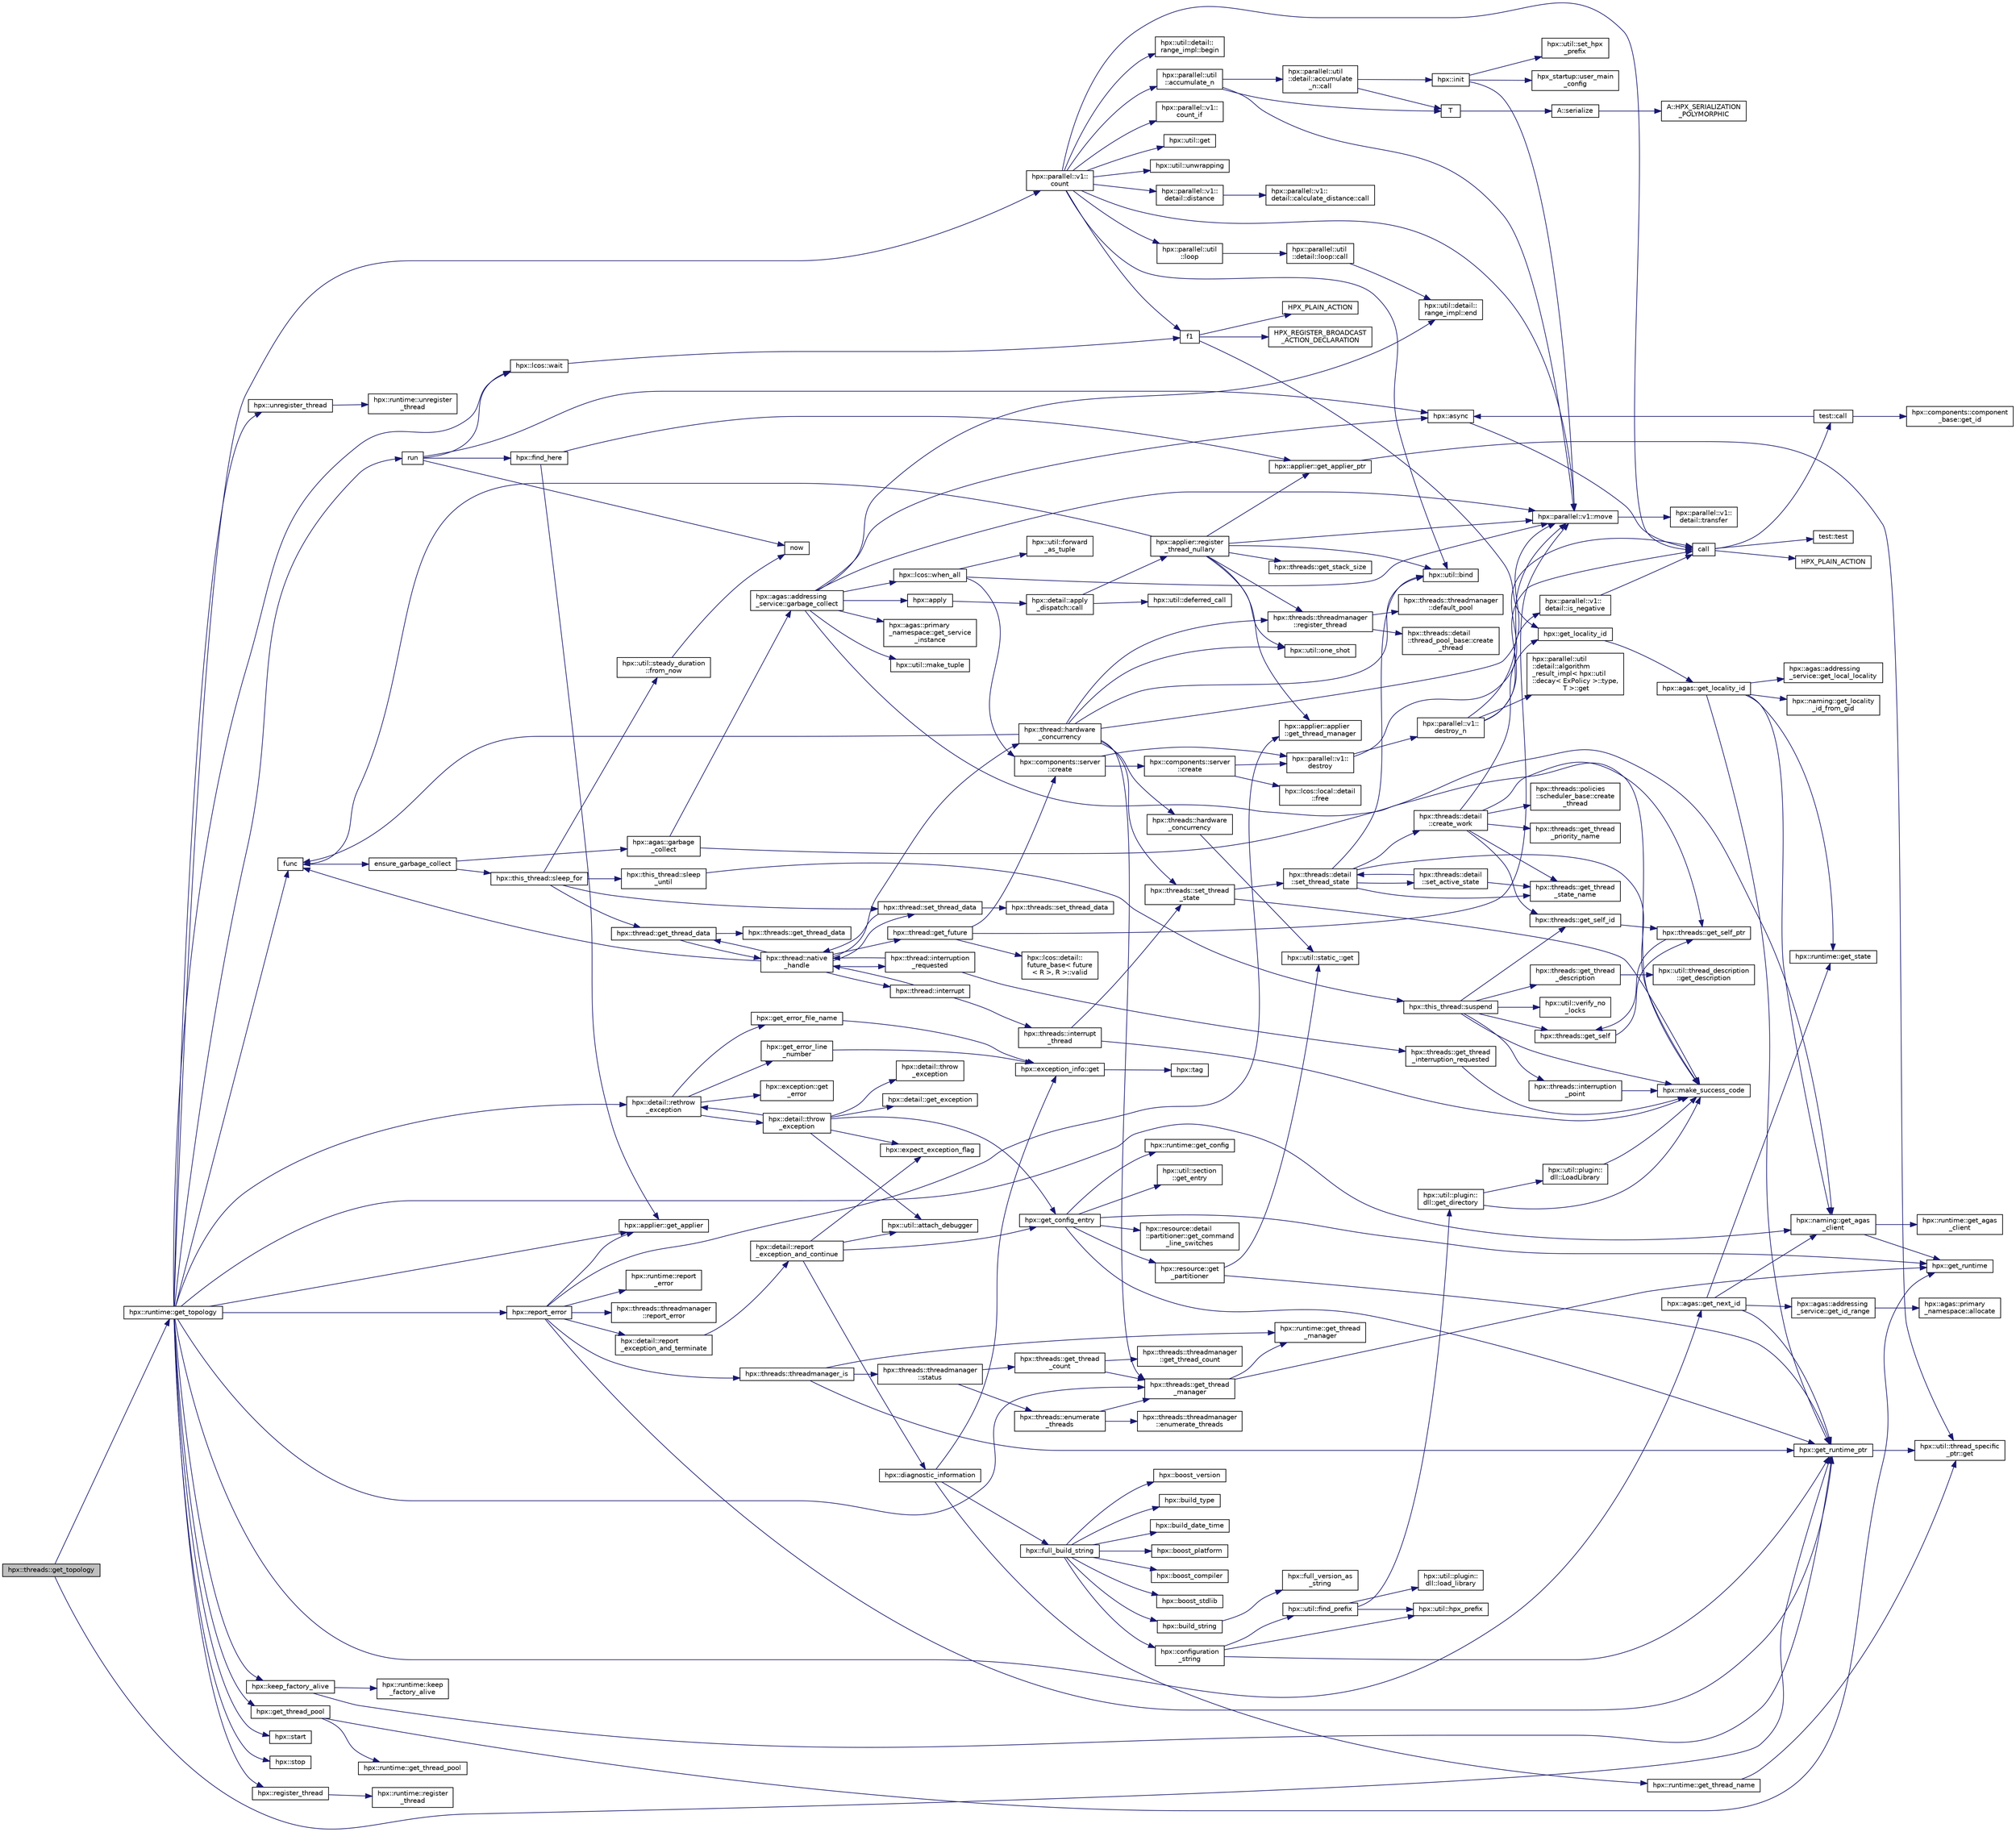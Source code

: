 digraph "hpx::threads::get_topology"
{
  edge [fontname="Helvetica",fontsize="10",labelfontname="Helvetica",labelfontsize="10"];
  node [fontname="Helvetica",fontsize="10",shape=record];
  rankdir="LR";
  Node7543 [label="hpx::threads::get_topology",height=0.2,width=0.4,color="black", fillcolor="grey75", style="filled", fontcolor="black"];
  Node7543 -> Node7544 [color="midnightblue",fontsize="10",style="solid",fontname="Helvetica"];
  Node7544 [label="hpx::get_runtime_ptr",height=0.2,width=0.4,color="black", fillcolor="white", style="filled",URL="$d8/d83/namespacehpx.html#af29daf2bb3e01b4d6495a1742b6cce64"];
  Node7544 -> Node7545 [color="midnightblue",fontsize="10",style="solid",fontname="Helvetica"];
  Node7545 [label="hpx::util::thread_specific\l_ptr::get",height=0.2,width=0.4,color="black", fillcolor="white", style="filled",URL="$d4/d4c/structhpx_1_1util_1_1thread__specific__ptr.html#a3b27d8520710478aa41d1f74206bdba9"];
  Node7543 -> Node7546 [color="midnightblue",fontsize="10",style="solid",fontname="Helvetica"];
  Node7546 [label="hpx::runtime::get_topology",height=0.2,width=0.4,color="black", fillcolor="white", style="filled",URL="$d0/d7b/classhpx_1_1runtime.html#aa55a57060c6d0c1ea5ce4e6ef818526e"];
  Node7546 -> Node7547 [color="midnightblue",fontsize="10",style="solid",fontname="Helvetica"];
  Node7547 [label="run",height=0.2,width=0.4,color="black", fillcolor="white", style="filled",URL="$df/d90/qt_8cpp.html#a7e15a887e130d217ac6841a6b3409c88"];
  Node7547 -> Node7548 [color="midnightblue",fontsize="10",style="solid",fontname="Helvetica"];
  Node7548 [label="hpx::async",height=0.2,width=0.4,color="black", fillcolor="white", style="filled",URL="$d8/d83/namespacehpx.html#acb7d8e37b73b823956ce144f9a57eaa4"];
  Node7548 -> Node7549 [color="midnightblue",fontsize="10",style="solid",fontname="Helvetica"];
  Node7549 [label="call",height=0.2,width=0.4,color="black", fillcolor="white", style="filled",URL="$d2/d67/promise__1620_8cpp.html#a58357f0b82bc761e1d0b9091ed563a70"];
  Node7549 -> Node7550 [color="midnightblue",fontsize="10",style="solid",fontname="Helvetica"];
  Node7550 [label="test::test",height=0.2,width=0.4,color="black", fillcolor="white", style="filled",URL="$d8/d89/structtest.html#ab42d5ece712d716b04cb3f686f297a26"];
  Node7549 -> Node7551 [color="midnightblue",fontsize="10",style="solid",fontname="Helvetica"];
  Node7551 [label="HPX_PLAIN_ACTION",height=0.2,width=0.4,color="black", fillcolor="white", style="filled",URL="$d2/d67/promise__1620_8cpp.html#ab96aab827a4b1fcaf66cfe0ba83fef23"];
  Node7549 -> Node7552 [color="midnightblue",fontsize="10",style="solid",fontname="Helvetica"];
  Node7552 [label="test::call",height=0.2,width=0.4,color="black", fillcolor="white", style="filled",URL="$d8/d89/structtest.html#aeb29e7ed6518b9426ccf1344c52620ae"];
  Node7552 -> Node7548 [color="midnightblue",fontsize="10",style="solid",fontname="Helvetica"];
  Node7552 -> Node7553 [color="midnightblue",fontsize="10",style="solid",fontname="Helvetica"];
  Node7553 [label="hpx::components::component\l_base::get_id",height=0.2,width=0.4,color="black", fillcolor="white", style="filled",URL="$d2/de6/classhpx_1_1components_1_1component__base.html#a4c8fd93514039bdf01c48d66d82b19cd"];
  Node7547 -> Node7554 [color="midnightblue",fontsize="10",style="solid",fontname="Helvetica"];
  Node7554 [label="hpx::find_here",height=0.2,width=0.4,color="black", fillcolor="white", style="filled",URL="$d8/d83/namespacehpx.html#af07c1b6e26bcdfb1138643a1a2133cf4",tooltip="Return the global id representing this locality. "];
  Node7554 -> Node7555 [color="midnightblue",fontsize="10",style="solid",fontname="Helvetica"];
  Node7555 [label="hpx::applier::get_applier_ptr",height=0.2,width=0.4,color="black", fillcolor="white", style="filled",URL="$d8/dcb/namespacehpx_1_1applier.html#a617483cf2b77ad3a0aa428ade7b35299"];
  Node7555 -> Node7545 [color="midnightblue",fontsize="10",style="solid",fontname="Helvetica"];
  Node7554 -> Node7556 [color="midnightblue",fontsize="10",style="solid",fontname="Helvetica"];
  Node7556 [label="hpx::applier::get_applier",height=0.2,width=0.4,color="black", fillcolor="white", style="filled",URL="$d8/dcb/namespacehpx_1_1applier.html#aba1147ab54a476403b37f20a39b1e239"];
  Node7547 -> Node7557 [color="midnightblue",fontsize="10",style="solid",fontname="Helvetica"];
  Node7557 [label="now",height=0.2,width=0.4,color="black", fillcolor="white", style="filled",URL="$de/db3/1d__stencil__1__omp_8cpp.html#a89e9667753dccfac455bd37a7a3a7b16"];
  Node7547 -> Node7558 [color="midnightblue",fontsize="10",style="solid",fontname="Helvetica"];
  Node7558 [label="hpx::lcos::wait",height=0.2,width=0.4,color="black", fillcolor="white", style="filled",URL="$d2/dc9/namespacehpx_1_1lcos.html#afff729d1ecad56e04dee234689931b12"];
  Node7558 -> Node7559 [color="midnightblue",fontsize="10",style="solid",fontname="Helvetica"];
  Node7559 [label="f1",height=0.2,width=0.4,color="black", fillcolor="white", style="filled",URL="$d8/d8b/broadcast_8cpp.html#a1751fbd41f2529b84514a9dbd767959a"];
  Node7559 -> Node7560 [color="midnightblue",fontsize="10",style="solid",fontname="Helvetica"];
  Node7560 [label="hpx::get_locality_id",height=0.2,width=0.4,color="black", fillcolor="white", style="filled",URL="$d8/d83/namespacehpx.html#a158d7c54a657bb364c1704033010697b",tooltip="Return the number of the locality this function is being called from. "];
  Node7560 -> Node7561 [color="midnightblue",fontsize="10",style="solid",fontname="Helvetica"];
  Node7561 [label="hpx::agas::get_locality_id",height=0.2,width=0.4,color="black", fillcolor="white", style="filled",URL="$dc/d54/namespacehpx_1_1agas.html#a491cc2ddecdf0f1a9129900caa6a4d3e"];
  Node7561 -> Node7544 [color="midnightblue",fontsize="10",style="solid",fontname="Helvetica"];
  Node7561 -> Node7562 [color="midnightblue",fontsize="10",style="solid",fontname="Helvetica"];
  Node7562 [label="hpx::runtime::get_state",height=0.2,width=0.4,color="black", fillcolor="white", style="filled",URL="$d0/d7b/classhpx_1_1runtime.html#ab405f80e060dac95d624520f38b0524c"];
  Node7561 -> Node7563 [color="midnightblue",fontsize="10",style="solid",fontname="Helvetica"];
  Node7563 [label="hpx::naming::get_agas\l_client",height=0.2,width=0.4,color="black", fillcolor="white", style="filled",URL="$d4/dc9/namespacehpx_1_1naming.html#a0408fffd5d34b620712a801b0ae3b032"];
  Node7563 -> Node7564 [color="midnightblue",fontsize="10",style="solid",fontname="Helvetica"];
  Node7564 [label="hpx::get_runtime",height=0.2,width=0.4,color="black", fillcolor="white", style="filled",URL="$d8/d83/namespacehpx.html#aef902cc6c7dd3b9fbadf34d1e850a070"];
  Node7563 -> Node7565 [color="midnightblue",fontsize="10",style="solid",fontname="Helvetica"];
  Node7565 [label="hpx::runtime::get_agas\l_client",height=0.2,width=0.4,color="black", fillcolor="white", style="filled",URL="$d0/d7b/classhpx_1_1runtime.html#aeb5dddd30d6b9861669af8ad44d1a96a"];
  Node7561 -> Node7566 [color="midnightblue",fontsize="10",style="solid",fontname="Helvetica"];
  Node7566 [label="hpx::agas::addressing\l_service::get_local_locality",height=0.2,width=0.4,color="black", fillcolor="white", style="filled",URL="$db/d58/structhpx_1_1agas_1_1addressing__service.html#ab52c19a37c2a7a006c6c15f90ad0539c"];
  Node7561 -> Node7567 [color="midnightblue",fontsize="10",style="solid",fontname="Helvetica"];
  Node7567 [label="hpx::naming::get_locality\l_id_from_gid",height=0.2,width=0.4,color="black", fillcolor="white", style="filled",URL="$d4/dc9/namespacehpx_1_1naming.html#a7fd43037784560bd04fda9b49e33529f"];
  Node7559 -> Node7568 [color="midnightblue",fontsize="10",style="solid",fontname="Helvetica"];
  Node7568 [label="HPX_PLAIN_ACTION",height=0.2,width=0.4,color="black", fillcolor="white", style="filled",URL="$d8/d8b/broadcast_8cpp.html#a19685a0394ce6a99351f7a679f6eeefc"];
  Node7559 -> Node7569 [color="midnightblue",fontsize="10",style="solid",fontname="Helvetica"];
  Node7569 [label="HPX_REGISTER_BROADCAST\l_ACTION_DECLARATION",height=0.2,width=0.4,color="black", fillcolor="white", style="filled",URL="$d7/d38/addressing__service_8cpp.html#a573d764d9cb34eec46a4bdffcf07875f"];
  Node7546 -> Node7570 [color="midnightblue",fontsize="10",style="solid",fontname="Helvetica"];
  Node7570 [label="func",height=0.2,width=0.4,color="black", fillcolor="white", style="filled",URL="$d8/dfd/id__type__ref__counting__1032_8cpp.html#ab811b86ea5107ffb3351fcaa29d2c652"];
  Node7570 -> Node7571 [color="midnightblue",fontsize="10",style="solid",fontname="Helvetica"];
  Node7571 [label="ensure_garbage_collect",height=0.2,width=0.4,color="black", fillcolor="white", style="filled",URL="$d8/dfd/id__type__ref__counting__1032_8cpp.html#a5264b94bf7c262ac0e521fb290d476d5"];
  Node7571 -> Node7572 [color="midnightblue",fontsize="10",style="solid",fontname="Helvetica"];
  Node7572 [label="hpx::this_thread::sleep_for",height=0.2,width=0.4,color="black", fillcolor="white", style="filled",URL="$d9/d52/namespacehpx_1_1this__thread.html#afc042a5a5fa52eef2d1d177a343435cf"];
  Node7572 -> Node7573 [color="midnightblue",fontsize="10",style="solid",fontname="Helvetica"];
  Node7573 [label="hpx::this_thread::sleep\l_until",height=0.2,width=0.4,color="black", fillcolor="white", style="filled",URL="$d9/d52/namespacehpx_1_1this__thread.html#ae12a853980115b23ff0ab8ca06622658"];
  Node7573 -> Node7574 [color="midnightblue",fontsize="10",style="solid",fontname="Helvetica"];
  Node7574 [label="hpx::this_thread::suspend",height=0.2,width=0.4,color="black", fillcolor="white", style="filled",URL="$d9/d52/namespacehpx_1_1this__thread.html#aca220026fb3014c0881d129fe31c0073"];
  Node7574 -> Node7575 [color="midnightblue",fontsize="10",style="solid",fontname="Helvetica"];
  Node7575 [label="hpx::threads::get_self",height=0.2,width=0.4,color="black", fillcolor="white", style="filled",URL="$d7/d28/namespacehpx_1_1threads.html#a07daf4d6d29233f20d66d41ab7b5b8e8"];
  Node7575 -> Node7576 [color="midnightblue",fontsize="10",style="solid",fontname="Helvetica"];
  Node7576 [label="hpx::threads::get_self_ptr",height=0.2,width=0.4,color="black", fillcolor="white", style="filled",URL="$d7/d28/namespacehpx_1_1threads.html#a22877ae347ad884cde3a51397dad6c53"];
  Node7576 -> Node7575 [color="midnightblue",fontsize="10",style="solid",fontname="Helvetica"];
  Node7574 -> Node7577 [color="midnightblue",fontsize="10",style="solid",fontname="Helvetica"];
  Node7577 [label="hpx::threads::get_self_id",height=0.2,width=0.4,color="black", fillcolor="white", style="filled",URL="$d7/d28/namespacehpx_1_1threads.html#afafe0f900b9fac3d4ed3c747625c1cfe"];
  Node7577 -> Node7576 [color="midnightblue",fontsize="10",style="solid",fontname="Helvetica"];
  Node7574 -> Node7578 [color="midnightblue",fontsize="10",style="solid",fontname="Helvetica"];
  Node7578 [label="hpx::threads::interruption\l_point",height=0.2,width=0.4,color="black", fillcolor="white", style="filled",URL="$d7/d28/namespacehpx_1_1threads.html#ada6ec56a12b050707311d8c628089059"];
  Node7578 -> Node7579 [color="midnightblue",fontsize="10",style="solid",fontname="Helvetica"];
  Node7579 [label="hpx::make_success_code",height=0.2,width=0.4,color="black", fillcolor="white", style="filled",URL="$d8/d83/namespacehpx.html#a0e8512a8f49e2a6c8185061181419d8f",tooltip="Returns error_code(hpx::success, \"success\", mode). "];
  Node7574 -> Node7580 [color="midnightblue",fontsize="10",style="solid",fontname="Helvetica"];
  Node7580 [label="hpx::util::verify_no\l_locks",height=0.2,width=0.4,color="black", fillcolor="white", style="filled",URL="$df/dad/namespacehpx_1_1util.html#ae0e1837ee6f09b79b26c2e788d2e9fc9"];
  Node7574 -> Node7581 [color="midnightblue",fontsize="10",style="solid",fontname="Helvetica"];
  Node7581 [label="hpx::threads::get_thread\l_description",height=0.2,width=0.4,color="black", fillcolor="white", style="filled",URL="$d7/d28/namespacehpx_1_1threads.html#a42fc18a7a680f4e8bc633a4b4c956701"];
  Node7581 -> Node7582 [color="midnightblue",fontsize="10",style="solid",fontname="Helvetica"];
  Node7582 [label="hpx::util::thread_description\l::get_description",height=0.2,width=0.4,color="black", fillcolor="white", style="filled",URL="$df/d9e/structhpx_1_1util_1_1thread__description.html#a8c834e14eca6eb228188022577f9f952"];
  Node7574 -> Node7579 [color="midnightblue",fontsize="10",style="solid",fontname="Helvetica"];
  Node7572 -> Node7583 [color="midnightblue",fontsize="10",style="solid",fontname="Helvetica"];
  Node7583 [label="hpx::util::steady_duration\l::from_now",height=0.2,width=0.4,color="black", fillcolor="white", style="filled",URL="$d9/d4f/classhpx_1_1util_1_1steady__duration.html#a0132206d767cd0f7395507b40111a153"];
  Node7583 -> Node7557 [color="midnightblue",fontsize="10",style="solid",fontname="Helvetica"];
  Node7572 -> Node7584 [color="midnightblue",fontsize="10",style="solid",fontname="Helvetica"];
  Node7584 [label="hpx::thread::get_thread_data",height=0.2,width=0.4,color="black", fillcolor="white", style="filled",URL="$de/d9b/classhpx_1_1thread.html#a4535ef82cec3b953d2c941d20e3e3904"];
  Node7584 -> Node7585 [color="midnightblue",fontsize="10",style="solid",fontname="Helvetica"];
  Node7585 [label="hpx::threads::get_thread_data",height=0.2,width=0.4,color="black", fillcolor="white", style="filled",URL="$d7/d28/namespacehpx_1_1threads.html#a8737931ff6303807225f735b2b384ae4"];
  Node7584 -> Node7586 [color="midnightblue",fontsize="10",style="solid",fontname="Helvetica"];
  Node7586 [label="hpx::thread::native\l_handle",height=0.2,width=0.4,color="black", fillcolor="white", style="filled",URL="$de/d9b/classhpx_1_1thread.html#acf48190d264ab64c1c4ec99d0b421b5a"];
  Node7586 -> Node7587 [color="midnightblue",fontsize="10",style="solid",fontname="Helvetica"];
  Node7587 [label="hpx::thread::hardware\l_concurrency",height=0.2,width=0.4,color="black", fillcolor="white", style="filled",URL="$de/d9b/classhpx_1_1thread.html#a8e4fff210e02485ba493bc3a2a956c03"];
  Node7587 -> Node7588 [color="midnightblue",fontsize="10",style="solid",fontname="Helvetica"];
  Node7588 [label="hpx::threads::hardware\l_concurrency",height=0.2,width=0.4,color="black", fillcolor="white", style="filled",URL="$d7/d28/namespacehpx_1_1threads.html#aa8752a235478d2ad7b5ac467b63ab527"];
  Node7588 -> Node7589 [color="midnightblue",fontsize="10",style="solid",fontname="Helvetica"];
  Node7589 [label="hpx::util::static_::get",height=0.2,width=0.4,color="black", fillcolor="white", style="filled",URL="$d3/dbb/structhpx_1_1util_1_1static__.html#a2967c633948a3bf17a3b5405ef5a8318"];
  Node7587 -> Node7570 [color="midnightblue",fontsize="10",style="solid",fontname="Helvetica"];
  Node7587 -> Node7590 [color="midnightblue",fontsize="10",style="solid",fontname="Helvetica"];
  Node7590 [label="hpx::util::bind",height=0.2,width=0.4,color="black", fillcolor="white", style="filled",URL="$df/dad/namespacehpx_1_1util.html#ad844caedf82a0173d6909d910c3e48c6"];
  Node7587 -> Node7591 [color="midnightblue",fontsize="10",style="solid",fontname="Helvetica"];
  Node7591 [label="hpx::util::one_shot",height=0.2,width=0.4,color="black", fillcolor="white", style="filled",URL="$df/dad/namespacehpx_1_1util.html#a273e61be42a72415291e0ec0a4f28c7a"];
  Node7587 -> Node7592 [color="midnightblue",fontsize="10",style="solid",fontname="Helvetica"];
  Node7592 [label="hpx::parallel::v1::move",height=0.2,width=0.4,color="black", fillcolor="white", style="filled",URL="$db/db9/namespacehpx_1_1parallel_1_1v1.html#aa7c4ede081ce786c9d1eb1adff495cfc"];
  Node7592 -> Node7593 [color="midnightblue",fontsize="10",style="solid",fontname="Helvetica"];
  Node7593 [label="hpx::parallel::v1::\ldetail::transfer",height=0.2,width=0.4,color="black", fillcolor="white", style="filled",URL="$d2/ddd/namespacehpx_1_1parallel_1_1v1_1_1detail.html#ab1b56a05e1885ca7cc7ffa1804dd2f3c"];
  Node7587 -> Node7594 [color="midnightblue",fontsize="10",style="solid",fontname="Helvetica"];
  Node7594 [label="hpx::threads::get_thread\l_manager",height=0.2,width=0.4,color="black", fillcolor="white", style="filled",URL="$d7/d28/namespacehpx_1_1threads.html#a076973c3a53beadde7d967e22c4f6cce"];
  Node7594 -> Node7564 [color="midnightblue",fontsize="10",style="solid",fontname="Helvetica"];
  Node7594 -> Node7595 [color="midnightblue",fontsize="10",style="solid",fontname="Helvetica"];
  Node7595 [label="hpx::runtime::get_thread\l_manager",height=0.2,width=0.4,color="black", fillcolor="white", style="filled",URL="$d0/d7b/classhpx_1_1runtime.html#a865b12d57fcd44a8d3dda3e35414f563"];
  Node7587 -> Node7596 [color="midnightblue",fontsize="10",style="solid",fontname="Helvetica"];
  Node7596 [label="hpx::threads::threadmanager\l::register_thread",height=0.2,width=0.4,color="black", fillcolor="white", style="filled",URL="$d5/daa/classhpx_1_1threads_1_1threadmanager.html#a7f79c7578e08a60ca45eb276ce8133d8"];
  Node7596 -> Node7597 [color="midnightblue",fontsize="10",style="solid",fontname="Helvetica"];
  Node7597 [label="hpx::threads::threadmanager\l::default_pool",height=0.2,width=0.4,color="black", fillcolor="white", style="filled",URL="$d5/daa/classhpx_1_1threads_1_1threadmanager.html#a851f067d03b5dd1c5e6a9a6a841e05df"];
  Node7596 -> Node7598 [color="midnightblue",fontsize="10",style="solid",fontname="Helvetica"];
  Node7598 [label="hpx::threads::detail\l::thread_pool_base::create\l_thread",height=0.2,width=0.4,color="black", fillcolor="white", style="filled",URL="$de/dae/classhpx_1_1threads_1_1detail_1_1thread__pool__base.html#ad35d3779eef6f4528e62a26d71b34b34"];
  Node7587 -> Node7599 [color="midnightblue",fontsize="10",style="solid",fontname="Helvetica"];
  Node7599 [label="hpx::threads::set_thread\l_state",height=0.2,width=0.4,color="black", fillcolor="white", style="filled",URL="$d7/d28/namespacehpx_1_1threads.html#ac0690ad16ad778bcc79dcd727cc33025",tooltip="Set the thread state of the thread referenced by the thread_id id. "];
  Node7599 -> Node7579 [color="midnightblue",fontsize="10",style="solid",fontname="Helvetica"];
  Node7599 -> Node7600 [color="midnightblue",fontsize="10",style="solid",fontname="Helvetica"];
  Node7600 [label="hpx::threads::detail\l::set_thread_state",height=0.2,width=0.4,color="black", fillcolor="white", style="filled",URL="$d2/dd1/namespacehpx_1_1threads_1_1detail.html#af85ddc854c4a149bf1738eb1b111b9ab"];
  Node7600 -> Node7601 [color="midnightblue",fontsize="10",style="solid",fontname="Helvetica"];
  Node7601 [label="hpx::threads::get_thread\l_state_name",height=0.2,width=0.4,color="black", fillcolor="white", style="filled",URL="$d7/d28/namespacehpx_1_1threads.html#a26f91ea8d2195f165c033241c5cd11db"];
  Node7600 -> Node7579 [color="midnightblue",fontsize="10",style="solid",fontname="Helvetica"];
  Node7600 -> Node7590 [color="midnightblue",fontsize="10",style="solid",fontname="Helvetica"];
  Node7600 -> Node7602 [color="midnightblue",fontsize="10",style="solid",fontname="Helvetica"];
  Node7602 [label="hpx::threads::detail\l::set_active_state",height=0.2,width=0.4,color="black", fillcolor="white", style="filled",URL="$d2/dd1/namespacehpx_1_1threads_1_1detail.html#a45884a5bf04ad66a4f259231a3947e76"];
  Node7602 -> Node7601 [color="midnightblue",fontsize="10",style="solid",fontname="Helvetica"];
  Node7602 -> Node7600 [color="midnightblue",fontsize="10",style="solid",fontname="Helvetica"];
  Node7600 -> Node7603 [color="midnightblue",fontsize="10",style="solid",fontname="Helvetica"];
  Node7603 [label="hpx::threads::detail\l::create_work",height=0.2,width=0.4,color="black", fillcolor="white", style="filled",URL="$d2/dd1/namespacehpx_1_1threads_1_1detail.html#ae22384a3c1b1a1940032fad068fb54b1"];
  Node7603 -> Node7601 [color="midnightblue",fontsize="10",style="solid",fontname="Helvetica"];
  Node7603 -> Node7604 [color="midnightblue",fontsize="10",style="solid",fontname="Helvetica"];
  Node7604 [label="hpx::threads::get_thread\l_priority_name",height=0.2,width=0.4,color="black", fillcolor="white", style="filled",URL="$d7/d28/namespacehpx_1_1threads.html#a9c6b2fec0c1cf5b06ff83ce756ca6d42"];
  Node7603 -> Node7576 [color="midnightblue",fontsize="10",style="solid",fontname="Helvetica"];
  Node7603 -> Node7577 [color="midnightblue",fontsize="10",style="solid",fontname="Helvetica"];
  Node7603 -> Node7560 [color="midnightblue",fontsize="10",style="solid",fontname="Helvetica"];
  Node7603 -> Node7605 [color="midnightblue",fontsize="10",style="solid",fontname="Helvetica"];
  Node7605 [label="hpx::threads::policies\l::scheduler_base::create\l_thread",height=0.2,width=0.4,color="black", fillcolor="white", style="filled",URL="$dd/d7e/structhpx_1_1threads_1_1policies_1_1scheduler__base.html#ad3b05cd7f363cc8e8410ce368c3794e0"];
  Node7586 -> Node7606 [color="midnightblue",fontsize="10",style="solid",fontname="Helvetica"];
  Node7606 [label="hpx::thread::interrupt",height=0.2,width=0.4,color="black", fillcolor="white", style="filled",URL="$de/d9b/classhpx_1_1thread.html#ac34d0d033aa743c476a79dbc2e1a8a39"];
  Node7606 -> Node7607 [color="midnightblue",fontsize="10",style="solid",fontname="Helvetica"];
  Node7607 [label="hpx::threads::interrupt\l_thread",height=0.2,width=0.4,color="black", fillcolor="white", style="filled",URL="$d7/d28/namespacehpx_1_1threads.html#a6bdda1a2aab61b9b13d274b5155d7e73"];
  Node7607 -> Node7579 [color="midnightblue",fontsize="10",style="solid",fontname="Helvetica"];
  Node7607 -> Node7599 [color="midnightblue",fontsize="10",style="solid",fontname="Helvetica"];
  Node7606 -> Node7586 [color="midnightblue",fontsize="10",style="solid",fontname="Helvetica"];
  Node7586 -> Node7608 [color="midnightblue",fontsize="10",style="solid",fontname="Helvetica"];
  Node7608 [label="hpx::thread::interruption\l_requested",height=0.2,width=0.4,color="black", fillcolor="white", style="filled",URL="$de/d9b/classhpx_1_1thread.html#a33276bb4c20bbb0b1978944e18ef71b8"];
  Node7608 -> Node7609 [color="midnightblue",fontsize="10",style="solid",fontname="Helvetica"];
  Node7609 [label="hpx::threads::get_thread\l_interruption_requested",height=0.2,width=0.4,color="black", fillcolor="white", style="filled",URL="$d7/d28/namespacehpx_1_1threads.html#ae64a7fdb8b5c8bac7be0c8282672a03b"];
  Node7609 -> Node7579 [color="midnightblue",fontsize="10",style="solid",fontname="Helvetica"];
  Node7608 -> Node7586 [color="midnightblue",fontsize="10",style="solid",fontname="Helvetica"];
  Node7586 -> Node7610 [color="midnightblue",fontsize="10",style="solid",fontname="Helvetica"];
  Node7610 [label="hpx::thread::get_future",height=0.2,width=0.4,color="black", fillcolor="white", style="filled",URL="$de/d9b/classhpx_1_1thread.html#a87fdb0d8da826366fc190ed224900a64"];
  Node7610 -> Node7611 [color="midnightblue",fontsize="10",style="solid",fontname="Helvetica"];
  Node7611 [label="hpx::lcos::detail::\lfuture_base\< future\l\< R \>, R \>::valid",height=0.2,width=0.4,color="black", fillcolor="white", style="filled",URL="$d5/dd7/classhpx_1_1lcos_1_1detail_1_1future__base.html#aaf7beb7374815614363033bd96573e75"];
  Node7610 -> Node7612 [color="midnightblue",fontsize="10",style="solid",fontname="Helvetica"];
  Node7612 [label="hpx::components::server\l::create",height=0.2,width=0.4,color="black", fillcolor="white", style="filled",URL="$d2/da2/namespacehpx_1_1components_1_1server.html#ac776c89f3d68ceb910e8cee9fa937ab4",tooltip="Create arrays of components using their default constructor. "];
  Node7612 -> Node7613 [color="midnightblue",fontsize="10",style="solid",fontname="Helvetica"];
  Node7613 [label="hpx::components::server\l::create",height=0.2,width=0.4,color="black", fillcolor="white", style="filled",URL="$d2/da2/namespacehpx_1_1components_1_1server.html#a77d26de181c97b444565e230577981bd"];
  Node7613 -> Node7614 [color="midnightblue",fontsize="10",style="solid",fontname="Helvetica"];
  Node7614 [label="hpx::lcos::local::detail\l::free",height=0.2,width=0.4,color="black", fillcolor="white", style="filled",URL="$d4/dcb/namespacehpx_1_1lcos_1_1local_1_1detail.html#a55a940f019734e9bb045dc123cd80e48"];
  Node7613 -> Node7615 [color="midnightblue",fontsize="10",style="solid",fontname="Helvetica"];
  Node7615 [label="hpx::parallel::v1::\ldestroy",height=0.2,width=0.4,color="black", fillcolor="white", style="filled",URL="$db/db9/namespacehpx_1_1parallel_1_1v1.html#acf303558375048e8a7cc9a2c2e09477f"];
  Node7615 -> Node7549 [color="midnightblue",fontsize="10",style="solid",fontname="Helvetica"];
  Node7615 -> Node7616 [color="midnightblue",fontsize="10",style="solid",fontname="Helvetica"];
  Node7616 [label="hpx::parallel::v1::\ldestroy_n",height=0.2,width=0.4,color="black", fillcolor="white", style="filled",URL="$db/db9/namespacehpx_1_1parallel_1_1v1.html#a71d0691132a300690163f5636bcd5bd3"];
  Node7616 -> Node7617 [color="midnightblue",fontsize="10",style="solid",fontname="Helvetica"];
  Node7617 [label="hpx::parallel::v1::\ldetail::is_negative",height=0.2,width=0.4,color="black", fillcolor="white", style="filled",URL="$d2/ddd/namespacehpx_1_1parallel_1_1v1_1_1detail.html#adf2e40fc4b20ad0fd442ee3118a4d527"];
  Node7617 -> Node7549 [color="midnightblue",fontsize="10",style="solid",fontname="Helvetica"];
  Node7616 -> Node7618 [color="midnightblue",fontsize="10",style="solid",fontname="Helvetica"];
  Node7618 [label="hpx::parallel::util\l::detail::algorithm\l_result_impl\< hpx::util\l::decay\< ExPolicy \>::type,\l T \>::get",height=0.2,width=0.4,color="black", fillcolor="white", style="filled",URL="$d2/d42/structhpx_1_1parallel_1_1util_1_1detail_1_1algorithm__result__impl.html#ab5b051e8ec74eff5e0e62fd63f5d377e"];
  Node7616 -> Node7592 [color="midnightblue",fontsize="10",style="solid",fontname="Helvetica"];
  Node7616 -> Node7549 [color="midnightblue",fontsize="10",style="solid",fontname="Helvetica"];
  Node7612 -> Node7615 [color="midnightblue",fontsize="10",style="solid",fontname="Helvetica"];
  Node7610 -> Node7592 [color="midnightblue",fontsize="10",style="solid",fontname="Helvetica"];
  Node7586 -> Node7584 [color="midnightblue",fontsize="10",style="solid",fontname="Helvetica"];
  Node7586 -> Node7619 [color="midnightblue",fontsize="10",style="solid",fontname="Helvetica"];
  Node7619 [label="hpx::thread::set_thread_data",height=0.2,width=0.4,color="black", fillcolor="white", style="filled",URL="$de/d9b/classhpx_1_1thread.html#a7317a3cf5251f3b33c990449570d4cea"];
  Node7619 -> Node7620 [color="midnightblue",fontsize="10",style="solid",fontname="Helvetica"];
  Node7620 [label="hpx::threads::set_thread_data",height=0.2,width=0.4,color="black", fillcolor="white", style="filled",URL="$d7/d28/namespacehpx_1_1threads.html#a00a625acc149fce3ae38e4340454acf7"];
  Node7619 -> Node7586 [color="midnightblue",fontsize="10",style="solid",fontname="Helvetica"];
  Node7586 -> Node7570 [color="midnightblue",fontsize="10",style="solid",fontname="Helvetica"];
  Node7572 -> Node7619 [color="midnightblue",fontsize="10",style="solid",fontname="Helvetica"];
  Node7571 -> Node7621 [color="midnightblue",fontsize="10",style="solid",fontname="Helvetica"];
  Node7621 [label="hpx::agas::garbage\l_collect",height=0.2,width=0.4,color="black", fillcolor="white", style="filled",URL="$dc/d54/namespacehpx_1_1agas.html#a951337adc4f9bd6df00a50737468e911"];
  Node7621 -> Node7563 [color="midnightblue",fontsize="10",style="solid",fontname="Helvetica"];
  Node7621 -> Node7622 [color="midnightblue",fontsize="10",style="solid",fontname="Helvetica"];
  Node7622 [label="hpx::agas::addressing\l_service::garbage_collect",height=0.2,width=0.4,color="black", fillcolor="white", style="filled",URL="$db/d58/structhpx_1_1agas_1_1addressing__service.html#a87dcae0eacf6e62d5103ebf516d86f63"];
  Node7622 -> Node7579 [color="midnightblue",fontsize="10",style="solid",fontname="Helvetica"];
  Node7622 -> Node7623 [color="midnightblue",fontsize="10",style="solid",fontname="Helvetica"];
  Node7623 [label="hpx::agas::primary\l_namespace::get_service\l_instance",height=0.2,width=0.4,color="black", fillcolor="white", style="filled",URL="$d1/d43/structhpx_1_1agas_1_1primary__namespace.html#a7630ff0f30ff8c23b13b4672c5350e2e"];
  Node7622 -> Node7624 [color="midnightblue",fontsize="10",style="solid",fontname="Helvetica"];
  Node7624 [label="hpx::util::make_tuple",height=0.2,width=0.4,color="black", fillcolor="white", style="filled",URL="$df/dad/namespacehpx_1_1util.html#a06fa74211a987d208e013f400a9f5328"];
  Node7622 -> Node7625 [color="midnightblue",fontsize="10",style="solid",fontname="Helvetica"];
  Node7625 [label="hpx::util::detail::\lrange_impl::end",height=0.2,width=0.4,color="black", fillcolor="white", style="filled",URL="$d4/d4a/namespacehpx_1_1util_1_1detail_1_1range__impl.html#afb2ea48b0902f52ee4d8b764807b4316"];
  Node7622 -> Node7626 [color="midnightblue",fontsize="10",style="solid",fontname="Helvetica"];
  Node7626 [label="hpx::apply",height=0.2,width=0.4,color="black", fillcolor="white", style="filled",URL="$d8/d83/namespacehpx.html#aa87762f0db0731d385f3fdfdb25d59fc"];
  Node7626 -> Node7627 [color="midnightblue",fontsize="10",style="solid",fontname="Helvetica"];
  Node7627 [label="hpx::detail::apply\l_dispatch::call",height=0.2,width=0.4,color="black", fillcolor="white", style="filled",URL="$db/de8/structhpx_1_1detail_1_1apply__dispatch.html#a0755fab16d281e74bcff0f8045be9459"];
  Node7627 -> Node7628 [color="midnightblue",fontsize="10",style="solid",fontname="Helvetica"];
  Node7628 [label="hpx::applier::register\l_thread_nullary",height=0.2,width=0.4,color="black", fillcolor="white", style="filled",URL="$d8/dcb/namespacehpx_1_1applier.html#a401cd1145927e58d74d1eb52aaccd936"];
  Node7628 -> Node7555 [color="midnightblue",fontsize="10",style="solid",fontname="Helvetica"];
  Node7628 -> Node7570 [color="midnightblue",fontsize="10",style="solid",fontname="Helvetica"];
  Node7628 -> Node7590 [color="midnightblue",fontsize="10",style="solid",fontname="Helvetica"];
  Node7628 -> Node7591 [color="midnightblue",fontsize="10",style="solid",fontname="Helvetica"];
  Node7628 -> Node7592 [color="midnightblue",fontsize="10",style="solid",fontname="Helvetica"];
  Node7628 -> Node7629 [color="midnightblue",fontsize="10",style="solid",fontname="Helvetica"];
  Node7629 [label="hpx::threads::get_stack_size",height=0.2,width=0.4,color="black", fillcolor="white", style="filled",URL="$d7/d28/namespacehpx_1_1threads.html#af597241b3c2785150be206737ca04aa6",tooltip="The get_stack_size function is part of the thread related API. It. "];
  Node7628 -> Node7630 [color="midnightblue",fontsize="10",style="solid",fontname="Helvetica"];
  Node7630 [label="hpx::applier::applier\l::get_thread_manager",height=0.2,width=0.4,color="black", fillcolor="white", style="filled",URL="$da/dcb/classhpx_1_1applier_1_1applier.html#acc36d583973701e573be39da97bba866",tooltip="Access the thread-manager instance associated with this applier. "];
  Node7628 -> Node7596 [color="midnightblue",fontsize="10",style="solid",fontname="Helvetica"];
  Node7627 -> Node7631 [color="midnightblue",fontsize="10",style="solid",fontname="Helvetica"];
  Node7631 [label="hpx::util::deferred_call",height=0.2,width=0.4,color="black", fillcolor="white", style="filled",URL="$df/dad/namespacehpx_1_1util.html#acdded623c658a7a3436f7e76bc9d881c"];
  Node7622 -> Node7592 [color="midnightblue",fontsize="10",style="solid",fontname="Helvetica"];
  Node7622 -> Node7548 [color="midnightblue",fontsize="10",style="solid",fontname="Helvetica"];
  Node7622 -> Node7632 [color="midnightblue",fontsize="10",style="solid",fontname="Helvetica"];
  Node7632 [label="hpx::lcos::when_all",height=0.2,width=0.4,color="black", fillcolor="white", style="filled",URL="$d2/dc9/namespacehpx_1_1lcos.html#a1a6fb024d8690923fb185d5aee204d54"];
  Node7632 -> Node7633 [color="midnightblue",fontsize="10",style="solid",fontname="Helvetica"];
  Node7633 [label="hpx::util::forward\l_as_tuple",height=0.2,width=0.4,color="black", fillcolor="white", style="filled",URL="$df/dad/namespacehpx_1_1util.html#ab7c31e3f24c3302a4f67b6735a6fa597"];
  Node7632 -> Node7592 [color="midnightblue",fontsize="10",style="solid",fontname="Helvetica"];
  Node7632 -> Node7612 [color="midnightblue",fontsize="10",style="solid",fontname="Helvetica"];
  Node7546 -> Node7634 [color="midnightblue",fontsize="10",style="solid",fontname="Helvetica"];
  Node7634 [label="hpx::detail::rethrow\l_exception",height=0.2,width=0.4,color="black", fillcolor="white", style="filled",URL="$d5/dbe/namespacehpx_1_1detail.html#aee8c9834a58f5c303ab3458b3b47d557"];
  Node7634 -> Node7635 [color="midnightblue",fontsize="10",style="solid",fontname="Helvetica"];
  Node7635 [label="hpx::detail::throw\l_exception",height=0.2,width=0.4,color="black", fillcolor="white", style="filled",URL="$d5/dbe/namespacehpx_1_1detail.html#a6366f24c7da7fddd56679cb4f108689d"];
  Node7635 -> Node7636 [color="midnightblue",fontsize="10",style="solid",fontname="Helvetica"];
  Node7636 [label="hpx::expect_exception_flag",height=0.2,width=0.4,color="black", fillcolor="white", style="filled",URL="$d8/d83/namespacehpx.html#ab67c753a0a830fd90332e88a18377f90"];
  Node7635 -> Node7637 [color="midnightblue",fontsize="10",style="solid",fontname="Helvetica"];
  Node7637 [label="hpx::get_config_entry",height=0.2,width=0.4,color="black", fillcolor="white", style="filled",URL="$d8/d83/namespacehpx.html#a097240e6744bc8905f708932da401835",tooltip="Retrieve the string value of a configuration entry given by key. "];
  Node7637 -> Node7544 [color="midnightblue",fontsize="10",style="solid",fontname="Helvetica"];
  Node7637 -> Node7564 [color="midnightblue",fontsize="10",style="solid",fontname="Helvetica"];
  Node7637 -> Node7638 [color="midnightblue",fontsize="10",style="solid",fontname="Helvetica"];
  Node7638 [label="hpx::runtime::get_config",height=0.2,width=0.4,color="black", fillcolor="white", style="filled",URL="$d0/d7b/classhpx_1_1runtime.html#a0bfe0241e54b1fe1dd4ec181d944de43",tooltip="access configuration information "];
  Node7637 -> Node7639 [color="midnightblue",fontsize="10",style="solid",fontname="Helvetica"];
  Node7639 [label="hpx::util::section\l::get_entry",height=0.2,width=0.4,color="black", fillcolor="white", style="filled",URL="$dd/de4/classhpx_1_1util_1_1section.html#a02ac2ca2a4490347405dec03df46af88"];
  Node7637 -> Node7640 [color="midnightblue",fontsize="10",style="solid",fontname="Helvetica"];
  Node7640 [label="hpx::resource::get\l_partitioner",height=0.2,width=0.4,color="black", fillcolor="white", style="filled",URL="$dd/da5/namespacehpx_1_1resource.html#af91354c369d9a22a00581d6b6da7d0ee"];
  Node7640 -> Node7589 [color="midnightblue",fontsize="10",style="solid",fontname="Helvetica"];
  Node7640 -> Node7544 [color="midnightblue",fontsize="10",style="solid",fontname="Helvetica"];
  Node7637 -> Node7641 [color="midnightblue",fontsize="10",style="solid",fontname="Helvetica"];
  Node7641 [label="hpx::resource::detail\l::partitioner::get_command\l_line_switches",height=0.2,width=0.4,color="black", fillcolor="white", style="filled",URL="$d0/dab/classhpx_1_1resource_1_1detail_1_1partitioner.html#a16fe01dd59b2c89bd556788b5713522e"];
  Node7635 -> Node7642 [color="midnightblue",fontsize="10",style="solid",fontname="Helvetica"];
  Node7642 [label="hpx::util::attach_debugger",height=0.2,width=0.4,color="black", fillcolor="white", style="filled",URL="$df/dad/namespacehpx_1_1util.html#a4d53a5f5c04d022a87d71b19af5d14f3"];
  Node7635 -> Node7634 [color="midnightblue",fontsize="10",style="solid",fontname="Helvetica"];
  Node7635 -> Node7643 [color="midnightblue",fontsize="10",style="solid",fontname="Helvetica"];
  Node7643 [label="hpx::detail::get_exception",height=0.2,width=0.4,color="black", fillcolor="white", style="filled",URL="$d5/dbe/namespacehpx_1_1detail.html#aeddff6225bf1465af33dd657d550796b"];
  Node7635 -> Node7644 [color="midnightblue",fontsize="10",style="solid",fontname="Helvetica"];
  Node7644 [label="hpx::detail::throw\l_exception",height=0.2,width=0.4,color="black", fillcolor="white", style="filled",URL="$d5/dbe/namespacehpx_1_1detail.html#a2ae7ed92c53dbd2adaa2ae33d3433370"];
  Node7634 -> Node7645 [color="midnightblue",fontsize="10",style="solid",fontname="Helvetica"];
  Node7645 [label="hpx::exception::get\l_error",height=0.2,width=0.4,color="black", fillcolor="white", style="filled",URL="$de/d25/classhpx_1_1exception.html#a427fc21f422d4a796cf7e8f7b74c1fe1"];
  Node7634 -> Node7646 [color="midnightblue",fontsize="10",style="solid",fontname="Helvetica"];
  Node7646 [label="hpx::get_error_file_name",height=0.2,width=0.4,color="black", fillcolor="white", style="filled",URL="$d8/d83/namespacehpx.html#a0af92c8ff70bbc40c078ef06a2ff4647",tooltip="Return the (source code) file name of the function from which the exception was thrown. "];
  Node7646 -> Node7647 [color="midnightblue",fontsize="10",style="solid",fontname="Helvetica"];
  Node7647 [label="hpx::exception_info::get",height=0.2,width=0.4,color="black", fillcolor="white", style="filled",URL="$d9/dd9/classhpx_1_1exception__info.html#a5185a3dd356feafdff056cc4004d15b4"];
  Node7647 -> Node7648 [color="midnightblue",fontsize="10",style="solid",fontname="Helvetica"];
  Node7648 [label="hpx::tag",height=0.2,width=0.4,color="black", fillcolor="white", style="filled",URL="$d8/d83/namespacehpx.html#ab8a2c6d15512607b77dc35c2cbffbd24"];
  Node7634 -> Node7649 [color="midnightblue",fontsize="10",style="solid",fontname="Helvetica"];
  Node7649 [label="hpx::get_error_line\l_number",height=0.2,width=0.4,color="black", fillcolor="white", style="filled",URL="$d8/d83/namespacehpx.html#ae0112fceccd5a51798ed81d88906468e",tooltip="Return the line number in the (source code) file of the function from which the exception was thrown..."];
  Node7649 -> Node7647 [color="midnightblue",fontsize="10",style="solid",fontname="Helvetica"];
  Node7546 -> Node7650 [color="midnightblue",fontsize="10",style="solid",fontname="Helvetica"];
  Node7650 [label="hpx::start",height=0.2,width=0.4,color="black", fillcolor="white", style="filled",URL="$d8/d83/namespacehpx.html#a7e832bd3c4af93a4619dbe97a5b1c3d2",tooltip="Main non-blocking entry point for launching the HPX runtime system. "];
  Node7546 -> Node7558 [color="midnightblue",fontsize="10",style="solid",fontname="Helvetica"];
  Node7546 -> Node7651 [color="midnightblue",fontsize="10",style="solid",fontname="Helvetica"];
  Node7651 [label="hpx::stop",height=0.2,width=0.4,color="black", fillcolor="white", style="filled",URL="$d8/d83/namespacehpx.html#a01a3c286e028da685dd9d616fb7c33c7",tooltip="Stop the runtime system. "];
  Node7546 -> Node7594 [color="midnightblue",fontsize="10",style="solid",fontname="Helvetica"];
  Node7546 -> Node7563 [color="midnightblue",fontsize="10",style="solid",fontname="Helvetica"];
  Node7546 -> Node7556 [color="midnightblue",fontsize="10",style="solid",fontname="Helvetica"];
  Node7546 -> Node7652 [color="midnightblue",fontsize="10",style="solid",fontname="Helvetica"];
  Node7652 [label="hpx::report_error",height=0.2,width=0.4,color="black", fillcolor="white", style="filled",URL="$d8/d83/namespacehpx.html#ad3a47f9cb15f1800be181e4f249a0ede",tooltip="The function report_error reports the given exception to the console. "];
  Node7652 -> Node7653 [color="midnightblue",fontsize="10",style="solid",fontname="Helvetica"];
  Node7653 [label="hpx::threads::threadmanager_is",height=0.2,width=0.4,color="black", fillcolor="white", style="filled",URL="$d7/d28/namespacehpx_1_1threads.html#a79ebd37a6bd090d20a14cc85df4b6f73"];
  Node7653 -> Node7544 [color="midnightblue",fontsize="10",style="solid",fontname="Helvetica"];
  Node7653 -> Node7595 [color="midnightblue",fontsize="10",style="solid",fontname="Helvetica"];
  Node7653 -> Node7654 [color="midnightblue",fontsize="10",style="solid",fontname="Helvetica"];
  Node7654 [label="hpx::threads::threadmanager\l::status",height=0.2,width=0.4,color="black", fillcolor="white", style="filled",URL="$d5/daa/classhpx_1_1threads_1_1threadmanager.html#ad356526186c9d3ebfd1677bea135141c",tooltip="Return whether the thread manager is still running This returns the \"minimal state\", i.e. the state of the least advanced thread pool. "];
  Node7654 -> Node7655 [color="midnightblue",fontsize="10",style="solid",fontname="Helvetica"];
  Node7655 [label="hpx::threads::get_thread\l_count",height=0.2,width=0.4,color="black", fillcolor="white", style="filled",URL="$d7/d28/namespacehpx_1_1threads.html#ae2b675b9517381442c7201c041033680"];
  Node7655 -> Node7594 [color="midnightblue",fontsize="10",style="solid",fontname="Helvetica"];
  Node7655 -> Node7656 [color="midnightblue",fontsize="10",style="solid",fontname="Helvetica"];
  Node7656 [label="hpx::threads::threadmanager\l::get_thread_count",height=0.2,width=0.4,color="black", fillcolor="white", style="filled",URL="$d5/daa/classhpx_1_1threads_1_1threadmanager.html#a99c0004e6ed0e91a033720b7f52ab5b8",tooltip="return the number of HPX-threads with the given state "];
  Node7654 -> Node7657 [color="midnightblue",fontsize="10",style="solid",fontname="Helvetica"];
  Node7657 [label="hpx::threads::enumerate\l_threads",height=0.2,width=0.4,color="black", fillcolor="white", style="filled",URL="$d7/d28/namespacehpx_1_1threads.html#a5dd2cea272f81a19d4f61470851a29cf"];
  Node7657 -> Node7594 [color="midnightblue",fontsize="10",style="solid",fontname="Helvetica"];
  Node7657 -> Node7658 [color="midnightblue",fontsize="10",style="solid",fontname="Helvetica"];
  Node7658 [label="hpx::threads::threadmanager\l::enumerate_threads",height=0.2,width=0.4,color="black", fillcolor="white", style="filled",URL="$d5/daa/classhpx_1_1threads_1_1threadmanager.html#a8cdd7f11e2411b7943e10fb628aab40a"];
  Node7652 -> Node7544 [color="midnightblue",fontsize="10",style="solid",fontname="Helvetica"];
  Node7652 -> Node7659 [color="midnightblue",fontsize="10",style="solid",fontname="Helvetica"];
  Node7659 [label="hpx::runtime::report\l_error",height=0.2,width=0.4,color="black", fillcolor="white", style="filled",URL="$d0/d7b/classhpx_1_1runtime.html#a4145758864f4163a0dae50f0943a299a"];
  Node7652 -> Node7660 [color="midnightblue",fontsize="10",style="solid",fontname="Helvetica"];
  Node7660 [label="hpx::detail::report\l_exception_and_terminate",height=0.2,width=0.4,color="black", fillcolor="white", style="filled",URL="$d5/dbe/namespacehpx_1_1detail.html#a9a5760040a99bb3999e3b3ab7568c2bd"];
  Node7660 -> Node7661 [color="midnightblue",fontsize="10",style="solid",fontname="Helvetica"];
  Node7661 [label="hpx::detail::report\l_exception_and_continue",height=0.2,width=0.4,color="black", fillcolor="white", style="filled",URL="$d5/dbe/namespacehpx_1_1detail.html#ab7d43ed0cea021534098b96531ccccd4"];
  Node7661 -> Node7636 [color="midnightblue",fontsize="10",style="solid",fontname="Helvetica"];
  Node7661 -> Node7637 [color="midnightblue",fontsize="10",style="solid",fontname="Helvetica"];
  Node7661 -> Node7642 [color="midnightblue",fontsize="10",style="solid",fontname="Helvetica"];
  Node7661 -> Node7662 [color="midnightblue",fontsize="10",style="solid",fontname="Helvetica"];
  Node7662 [label="hpx::diagnostic_information",height=0.2,width=0.4,color="black", fillcolor="white", style="filled",URL="$d8/d83/namespacehpx.html#af59d165ab289edc23121bae716d73b81",tooltip="Extract the diagnostic information embedded in the given exception and return a string holding a form..."];
  Node7662 -> Node7647 [color="midnightblue",fontsize="10",style="solid",fontname="Helvetica"];
  Node7662 -> Node7663 [color="midnightblue",fontsize="10",style="solid",fontname="Helvetica"];
  Node7663 [label="hpx::runtime::get_thread_name",height=0.2,width=0.4,color="black", fillcolor="white", style="filled",URL="$d0/d7b/classhpx_1_1runtime.html#adeb6fca03ce5ab9019872891481aa31f",tooltip="Return the name of the calling thread. "];
  Node7663 -> Node7545 [color="midnightblue",fontsize="10",style="solid",fontname="Helvetica"];
  Node7662 -> Node7664 [color="midnightblue",fontsize="10",style="solid",fontname="Helvetica"];
  Node7664 [label="hpx::full_build_string",height=0.2,width=0.4,color="black", fillcolor="white", style="filled",URL="$d8/d83/namespacehpx.html#a6356ac723faa377908f86f070bd8af50"];
  Node7664 -> Node7665 [color="midnightblue",fontsize="10",style="solid",fontname="Helvetica"];
  Node7665 [label="hpx::configuration\l_string",height=0.2,width=0.4,color="black", fillcolor="white", style="filled",URL="$d8/d83/namespacehpx.html#a314bf4bb346f74f65dbeda6dd5c5c82f"];
  Node7665 -> Node7544 [color="midnightblue",fontsize="10",style="solid",fontname="Helvetica"];
  Node7665 -> Node7666 [color="midnightblue",fontsize="10",style="solid",fontname="Helvetica"];
  Node7666 [label="hpx::util::hpx_prefix",height=0.2,width=0.4,color="black", fillcolor="white", style="filled",URL="$df/dad/namespacehpx_1_1util.html#aab21c18980f75f3cc7bd7b755bdbdc6b"];
  Node7665 -> Node7667 [color="midnightblue",fontsize="10",style="solid",fontname="Helvetica"];
  Node7667 [label="hpx::util::find_prefix",height=0.2,width=0.4,color="black", fillcolor="white", style="filled",URL="$df/dad/namespacehpx_1_1util.html#a79cab38371db8f11ae36b86fce3cab5c"];
  Node7667 -> Node7668 [color="midnightblue",fontsize="10",style="solid",fontname="Helvetica"];
  Node7668 [label="hpx::util::plugin::\ldll::load_library",height=0.2,width=0.4,color="black", fillcolor="white", style="filled",URL="$d0/dc3/classhpx_1_1util_1_1plugin_1_1dll.html#a38f20564e139edb102c6700703d2fa4f"];
  Node7667 -> Node7666 [color="midnightblue",fontsize="10",style="solid",fontname="Helvetica"];
  Node7667 -> Node7669 [color="midnightblue",fontsize="10",style="solid",fontname="Helvetica"];
  Node7669 [label="hpx::util::plugin::\ldll::get_directory",height=0.2,width=0.4,color="black", fillcolor="white", style="filled",URL="$d0/dc3/classhpx_1_1util_1_1plugin_1_1dll.html#a4008f67f9ed808f4edd267ba01e3bbd5"];
  Node7669 -> Node7670 [color="midnightblue",fontsize="10",style="solid",fontname="Helvetica"];
  Node7670 [label="hpx::util::plugin::\ldll::LoadLibrary",height=0.2,width=0.4,color="black", fillcolor="white", style="filled",URL="$d0/dc3/classhpx_1_1util_1_1plugin_1_1dll.html#a7f2cf014cade358a70fa428a998c3cd1"];
  Node7670 -> Node7579 [color="midnightblue",fontsize="10",style="solid",fontname="Helvetica"];
  Node7669 -> Node7579 [color="midnightblue",fontsize="10",style="solid",fontname="Helvetica"];
  Node7664 -> Node7671 [color="midnightblue",fontsize="10",style="solid",fontname="Helvetica"];
  Node7671 [label="hpx::build_string",height=0.2,width=0.4,color="black", fillcolor="white", style="filled",URL="$d8/d83/namespacehpx.html#adc82209c87d55433ff5604a6fb19ca66"];
  Node7671 -> Node7672 [color="midnightblue",fontsize="10",style="solid",fontname="Helvetica"];
  Node7672 [label="hpx::full_version_as\l_string",height=0.2,width=0.4,color="black", fillcolor="white", style="filled",URL="$d8/d83/namespacehpx.html#a0f891c85c7320001d235de4e5aba5fc3"];
  Node7664 -> Node7673 [color="midnightblue",fontsize="10",style="solid",fontname="Helvetica"];
  Node7673 [label="hpx::boost_version",height=0.2,width=0.4,color="black", fillcolor="white", style="filled",URL="$d8/d83/namespacehpx.html#ab474bf184fe10b2f332fc14bd65c3dae"];
  Node7664 -> Node7674 [color="midnightblue",fontsize="10",style="solid",fontname="Helvetica"];
  Node7674 [label="hpx::build_type",height=0.2,width=0.4,color="black", fillcolor="white", style="filled",URL="$d8/d83/namespacehpx.html#af7c29c62225ed585c36fbc9be38fffc0"];
  Node7664 -> Node7675 [color="midnightblue",fontsize="10",style="solid",fontname="Helvetica"];
  Node7675 [label="hpx::build_date_time",height=0.2,width=0.4,color="black", fillcolor="white", style="filled",URL="$d8/d83/namespacehpx.html#abd3055ab7d4d58175fd6ac1512cdceec"];
  Node7664 -> Node7676 [color="midnightblue",fontsize="10",style="solid",fontname="Helvetica"];
  Node7676 [label="hpx::boost_platform",height=0.2,width=0.4,color="black", fillcolor="white", style="filled",URL="$d8/d83/namespacehpx.html#aa1a48fe103a0bee246d73f3154523a41"];
  Node7664 -> Node7677 [color="midnightblue",fontsize="10",style="solid",fontname="Helvetica"];
  Node7677 [label="hpx::boost_compiler",height=0.2,width=0.4,color="black", fillcolor="white", style="filled",URL="$d8/d83/namespacehpx.html#a110962f40d87fc05942376350a09ce84"];
  Node7664 -> Node7678 [color="midnightblue",fontsize="10",style="solid",fontname="Helvetica"];
  Node7678 [label="hpx::boost_stdlib",height=0.2,width=0.4,color="black", fillcolor="white", style="filled",URL="$d8/d83/namespacehpx.html#ad9c2b7309f491f001945f8633b99a538"];
  Node7652 -> Node7556 [color="midnightblue",fontsize="10",style="solid",fontname="Helvetica"];
  Node7652 -> Node7630 [color="midnightblue",fontsize="10",style="solid",fontname="Helvetica"];
  Node7652 -> Node7679 [color="midnightblue",fontsize="10",style="solid",fontname="Helvetica"];
  Node7679 [label="hpx::threads::threadmanager\l::report_error",height=0.2,width=0.4,color="black", fillcolor="white", style="filled",URL="$d5/daa/classhpx_1_1threads_1_1threadmanager.html#a5a58356c968bebc3aafc1276b5ca8ff2",tooltip="API functions forwarding to notification policy. "];
  Node7546 -> Node7680 [color="midnightblue",fontsize="10",style="solid",fontname="Helvetica"];
  Node7680 [label="hpx::agas::get_next_id",height=0.2,width=0.4,color="black", fillcolor="white", style="filled",URL="$dc/d54/namespacehpx_1_1agas.html#a60ba57eced2a11f9dfa8e011cfed1ddb"];
  Node7680 -> Node7544 [color="midnightblue",fontsize="10",style="solid",fontname="Helvetica"];
  Node7680 -> Node7562 [color="midnightblue",fontsize="10",style="solid",fontname="Helvetica"];
  Node7680 -> Node7563 [color="midnightblue",fontsize="10",style="solid",fontname="Helvetica"];
  Node7680 -> Node7681 [color="midnightblue",fontsize="10",style="solid",fontname="Helvetica"];
  Node7681 [label="hpx::agas::addressing\l_service::get_id_range",height=0.2,width=0.4,color="black", fillcolor="white", style="filled",URL="$db/d58/structhpx_1_1agas_1_1addressing__service.html#a27b89e96c9cc33313aefa315411e07c8",tooltip="Get unique range of freely assignable global ids. "];
  Node7681 -> Node7682 [color="midnightblue",fontsize="10",style="solid",fontname="Helvetica"];
  Node7682 [label="hpx::agas::primary\l_namespace::allocate",height=0.2,width=0.4,color="black", fillcolor="white", style="filled",URL="$d1/d43/structhpx_1_1agas_1_1primary__namespace.html#a3e30fba2b5a19bc4f8518d11bf2a351e"];
  Node7546 -> Node7683 [color="midnightblue",fontsize="10",style="solid",fontname="Helvetica"];
  Node7683 [label="hpx::parallel::v1::\lcount",height=0.2,width=0.4,color="black", fillcolor="white", style="filled",URL="$db/db9/namespacehpx_1_1parallel_1_1v1.html#a19d058114a2bd44801aab4176b188e23"];
  Node7683 -> Node7684 [color="midnightblue",fontsize="10",style="solid",fontname="Helvetica"];
  Node7684 [label="hpx::parallel::v1::\lcount_if",height=0.2,width=0.4,color="black", fillcolor="white", style="filled",URL="$db/db9/namespacehpx_1_1parallel_1_1v1.html#ad836ff017ec208c2d6388a9b47b05ce0"];
  Node7683 -> Node7559 [color="midnightblue",fontsize="10",style="solid",fontname="Helvetica"];
  Node7683 -> Node7685 [color="midnightblue",fontsize="10",style="solid",fontname="Helvetica"];
  Node7685 [label="hpx::parallel::util\l::loop",height=0.2,width=0.4,color="black", fillcolor="white", style="filled",URL="$df/dc6/namespacehpx_1_1parallel_1_1util.html#a3f434e00f42929aac85debb8c5782213"];
  Node7685 -> Node7686 [color="midnightblue",fontsize="10",style="solid",fontname="Helvetica"];
  Node7686 [label="hpx::parallel::util\l::detail::loop::call",height=0.2,width=0.4,color="black", fillcolor="white", style="filled",URL="$da/d06/structhpx_1_1parallel_1_1util_1_1detail_1_1loop.html#a5c5e8dbda782f09cdb7bc2509e3bf09e"];
  Node7686 -> Node7625 [color="midnightblue",fontsize="10",style="solid",fontname="Helvetica"];
  Node7683 -> Node7590 [color="midnightblue",fontsize="10",style="solid",fontname="Helvetica"];
  Node7683 -> Node7592 [color="midnightblue",fontsize="10",style="solid",fontname="Helvetica"];
  Node7683 -> Node7687 [color="midnightblue",fontsize="10",style="solid",fontname="Helvetica"];
  Node7687 [label="hpx::util::get",height=0.2,width=0.4,color="black", fillcolor="white", style="filled",URL="$df/dad/namespacehpx_1_1util.html#a5cbd3c41f03f4d4acaedaa4777e3cc02"];
  Node7683 -> Node7549 [color="midnightblue",fontsize="10",style="solid",fontname="Helvetica"];
  Node7683 -> Node7688 [color="midnightblue",fontsize="10",style="solid",fontname="Helvetica"];
  Node7688 [label="hpx::parallel::v1::\ldetail::distance",height=0.2,width=0.4,color="black", fillcolor="white", style="filled",URL="$d2/ddd/namespacehpx_1_1parallel_1_1v1_1_1detail.html#a6bea3c6a5f470cad11f27ee6bab4a33f"];
  Node7688 -> Node7689 [color="midnightblue",fontsize="10",style="solid",fontname="Helvetica"];
  Node7689 [label="hpx::parallel::v1::\ldetail::calculate_distance::call",height=0.2,width=0.4,color="black", fillcolor="white", style="filled",URL="$db/dfa/structhpx_1_1parallel_1_1v1_1_1detail_1_1calculate__distance.html#a950a6627830a7d019ac0e734b0a447bf"];
  Node7683 -> Node7690 [color="midnightblue",fontsize="10",style="solid",fontname="Helvetica"];
  Node7690 [label="hpx::util::unwrapping",height=0.2,width=0.4,color="black", fillcolor="white", style="filled",URL="$df/dad/namespacehpx_1_1util.html#a7529d9ac687684c33403cdd1f9cef8e4"];
  Node7683 -> Node7691 [color="midnightblue",fontsize="10",style="solid",fontname="Helvetica"];
  Node7691 [label="hpx::parallel::util\l::accumulate_n",height=0.2,width=0.4,color="black", fillcolor="white", style="filled",URL="$df/dc6/namespacehpx_1_1parallel_1_1util.html#af19f9a2722f97c2247ea5d0dbb5e2d25"];
  Node7691 -> Node7692 [color="midnightblue",fontsize="10",style="solid",fontname="Helvetica"];
  Node7692 [label="hpx::parallel::util\l::detail::accumulate\l_n::call",height=0.2,width=0.4,color="black", fillcolor="white", style="filled",URL="$d8/d3b/structhpx_1_1parallel_1_1util_1_1detail_1_1accumulate__n.html#a765aceb8ab313fc92f7c4aaf70ccca8f"];
  Node7692 -> Node7693 [color="midnightblue",fontsize="10",style="solid",fontname="Helvetica"];
  Node7693 [label="hpx::init",height=0.2,width=0.4,color="black", fillcolor="white", style="filled",URL="$d8/d83/namespacehpx.html#a3c694ea960b47c56b33351ba16e3d76b",tooltip="Main entry point for launching the HPX runtime system. "];
  Node7693 -> Node7694 [color="midnightblue",fontsize="10",style="solid",fontname="Helvetica"];
  Node7694 [label="hpx::util::set_hpx\l_prefix",height=0.2,width=0.4,color="black", fillcolor="white", style="filled",URL="$df/dad/namespacehpx_1_1util.html#ae40a23c1ba0a48d9304dcf717a95793e"];
  Node7693 -> Node7695 [color="midnightblue",fontsize="10",style="solid",fontname="Helvetica"];
  Node7695 [label="hpx_startup::user_main\l_config",height=0.2,width=0.4,color="black", fillcolor="white", style="filled",URL="$d3/dd2/namespacehpx__startup.html#aaac571d88bd3912a4225a23eb3261637"];
  Node7693 -> Node7592 [color="midnightblue",fontsize="10",style="solid",fontname="Helvetica"];
  Node7692 -> Node7696 [color="midnightblue",fontsize="10",style="solid",fontname="Helvetica"];
  Node7696 [label="T",height=0.2,width=0.4,color="black", fillcolor="white", style="filled",URL="$db/d33/polymorphic__semiintrusive__template_8cpp.html#ad187658f9cb91c1312b39ae7e896f1ea"];
  Node7696 -> Node7697 [color="midnightblue",fontsize="10",style="solid",fontname="Helvetica"];
  Node7697 [label="A::serialize",height=0.2,width=0.4,color="black", fillcolor="white", style="filled",URL="$d7/da0/struct_a.html#a5f5c287cf471e274ed9dda0da1592212"];
  Node7697 -> Node7698 [color="midnightblue",fontsize="10",style="solid",fontname="Helvetica"];
  Node7698 [label="A::HPX_SERIALIZATION\l_POLYMORPHIC",height=0.2,width=0.4,color="black", fillcolor="white", style="filled",URL="$d7/da0/struct_a.html#ada978cc156cebbafddb1f3aa4c01918c"];
  Node7691 -> Node7592 [color="midnightblue",fontsize="10",style="solid",fontname="Helvetica"];
  Node7691 -> Node7696 [color="midnightblue",fontsize="10",style="solid",fontname="Helvetica"];
  Node7683 -> Node7699 [color="midnightblue",fontsize="10",style="solid",fontname="Helvetica"];
  Node7699 [label="hpx::util::detail::\lrange_impl::begin",height=0.2,width=0.4,color="black", fillcolor="white", style="filled",URL="$d4/d4a/namespacehpx_1_1util_1_1detail_1_1range__impl.html#a31e165df2b865cdd961f35ce938db41a"];
  Node7546 -> Node7700 [color="midnightblue",fontsize="10",style="solid",fontname="Helvetica"];
  Node7700 [label="hpx::keep_factory_alive",height=0.2,width=0.4,color="black", fillcolor="white", style="filled",URL="$d8/d83/namespacehpx.html#a70e0fdd6c4daa17767b9d1bf6d25d813"];
  Node7700 -> Node7544 [color="midnightblue",fontsize="10",style="solid",fontname="Helvetica"];
  Node7700 -> Node7701 [color="midnightblue",fontsize="10",style="solid",fontname="Helvetica"];
  Node7701 [label="hpx::runtime::keep\l_factory_alive",height=0.2,width=0.4,color="black", fillcolor="white", style="filled",URL="$d0/d7b/classhpx_1_1runtime.html#a794bbb2a684418c61eef7a562f04325e"];
  Node7546 -> Node7702 [color="midnightblue",fontsize="10",style="solid",fontname="Helvetica"];
  Node7702 [label="hpx::get_thread_pool",height=0.2,width=0.4,color="black", fillcolor="white", style="filled",URL="$d8/d83/namespacehpx.html#a028d0bc1a7bf003e699001e1321d8d11"];
  Node7702 -> Node7564 [color="midnightblue",fontsize="10",style="solid",fontname="Helvetica"];
  Node7702 -> Node7703 [color="midnightblue",fontsize="10",style="solid",fontname="Helvetica"];
  Node7703 [label="hpx::runtime::get_thread_pool",height=0.2,width=0.4,color="black", fillcolor="white", style="filled",URL="$d0/d7b/classhpx_1_1runtime.html#abd3bbc942910f9c7800f1ba9ffc4c0c2"];
  Node7546 -> Node7704 [color="midnightblue",fontsize="10",style="solid",fontname="Helvetica"];
  Node7704 [label="hpx::register_thread",height=0.2,width=0.4,color="black", fillcolor="white", style="filled",URL="$d8/d83/namespacehpx.html#a0bdf7871dfff58e68ae5eab9af23f2aa"];
  Node7704 -> Node7705 [color="midnightblue",fontsize="10",style="solid",fontname="Helvetica"];
  Node7705 [label="hpx::runtime::register\l_thread",height=0.2,width=0.4,color="black", fillcolor="white", style="filled",URL="$d0/d7b/classhpx_1_1runtime.html#a7d70f896b57248c228b504e9062f043c",tooltip="Register an external OS-thread with HPX. "];
  Node7546 -> Node7706 [color="midnightblue",fontsize="10",style="solid",fontname="Helvetica"];
  Node7706 [label="hpx::unregister_thread",height=0.2,width=0.4,color="black", fillcolor="white", style="filled",URL="$d8/d83/namespacehpx.html#ae6fab9f567417d9f1fa0772537b5dc2b"];
  Node7706 -> Node7707 [color="midnightblue",fontsize="10",style="solid",fontname="Helvetica"];
  Node7707 [label="hpx::runtime::unregister\l_thread",height=0.2,width=0.4,color="black", fillcolor="white", style="filled",URL="$d0/d7b/classhpx_1_1runtime.html#afa6e1a3ce0a0d8a5d17560e9ae8ae77f",tooltip="Unregister an external OS-thread with HPX. "];
}
